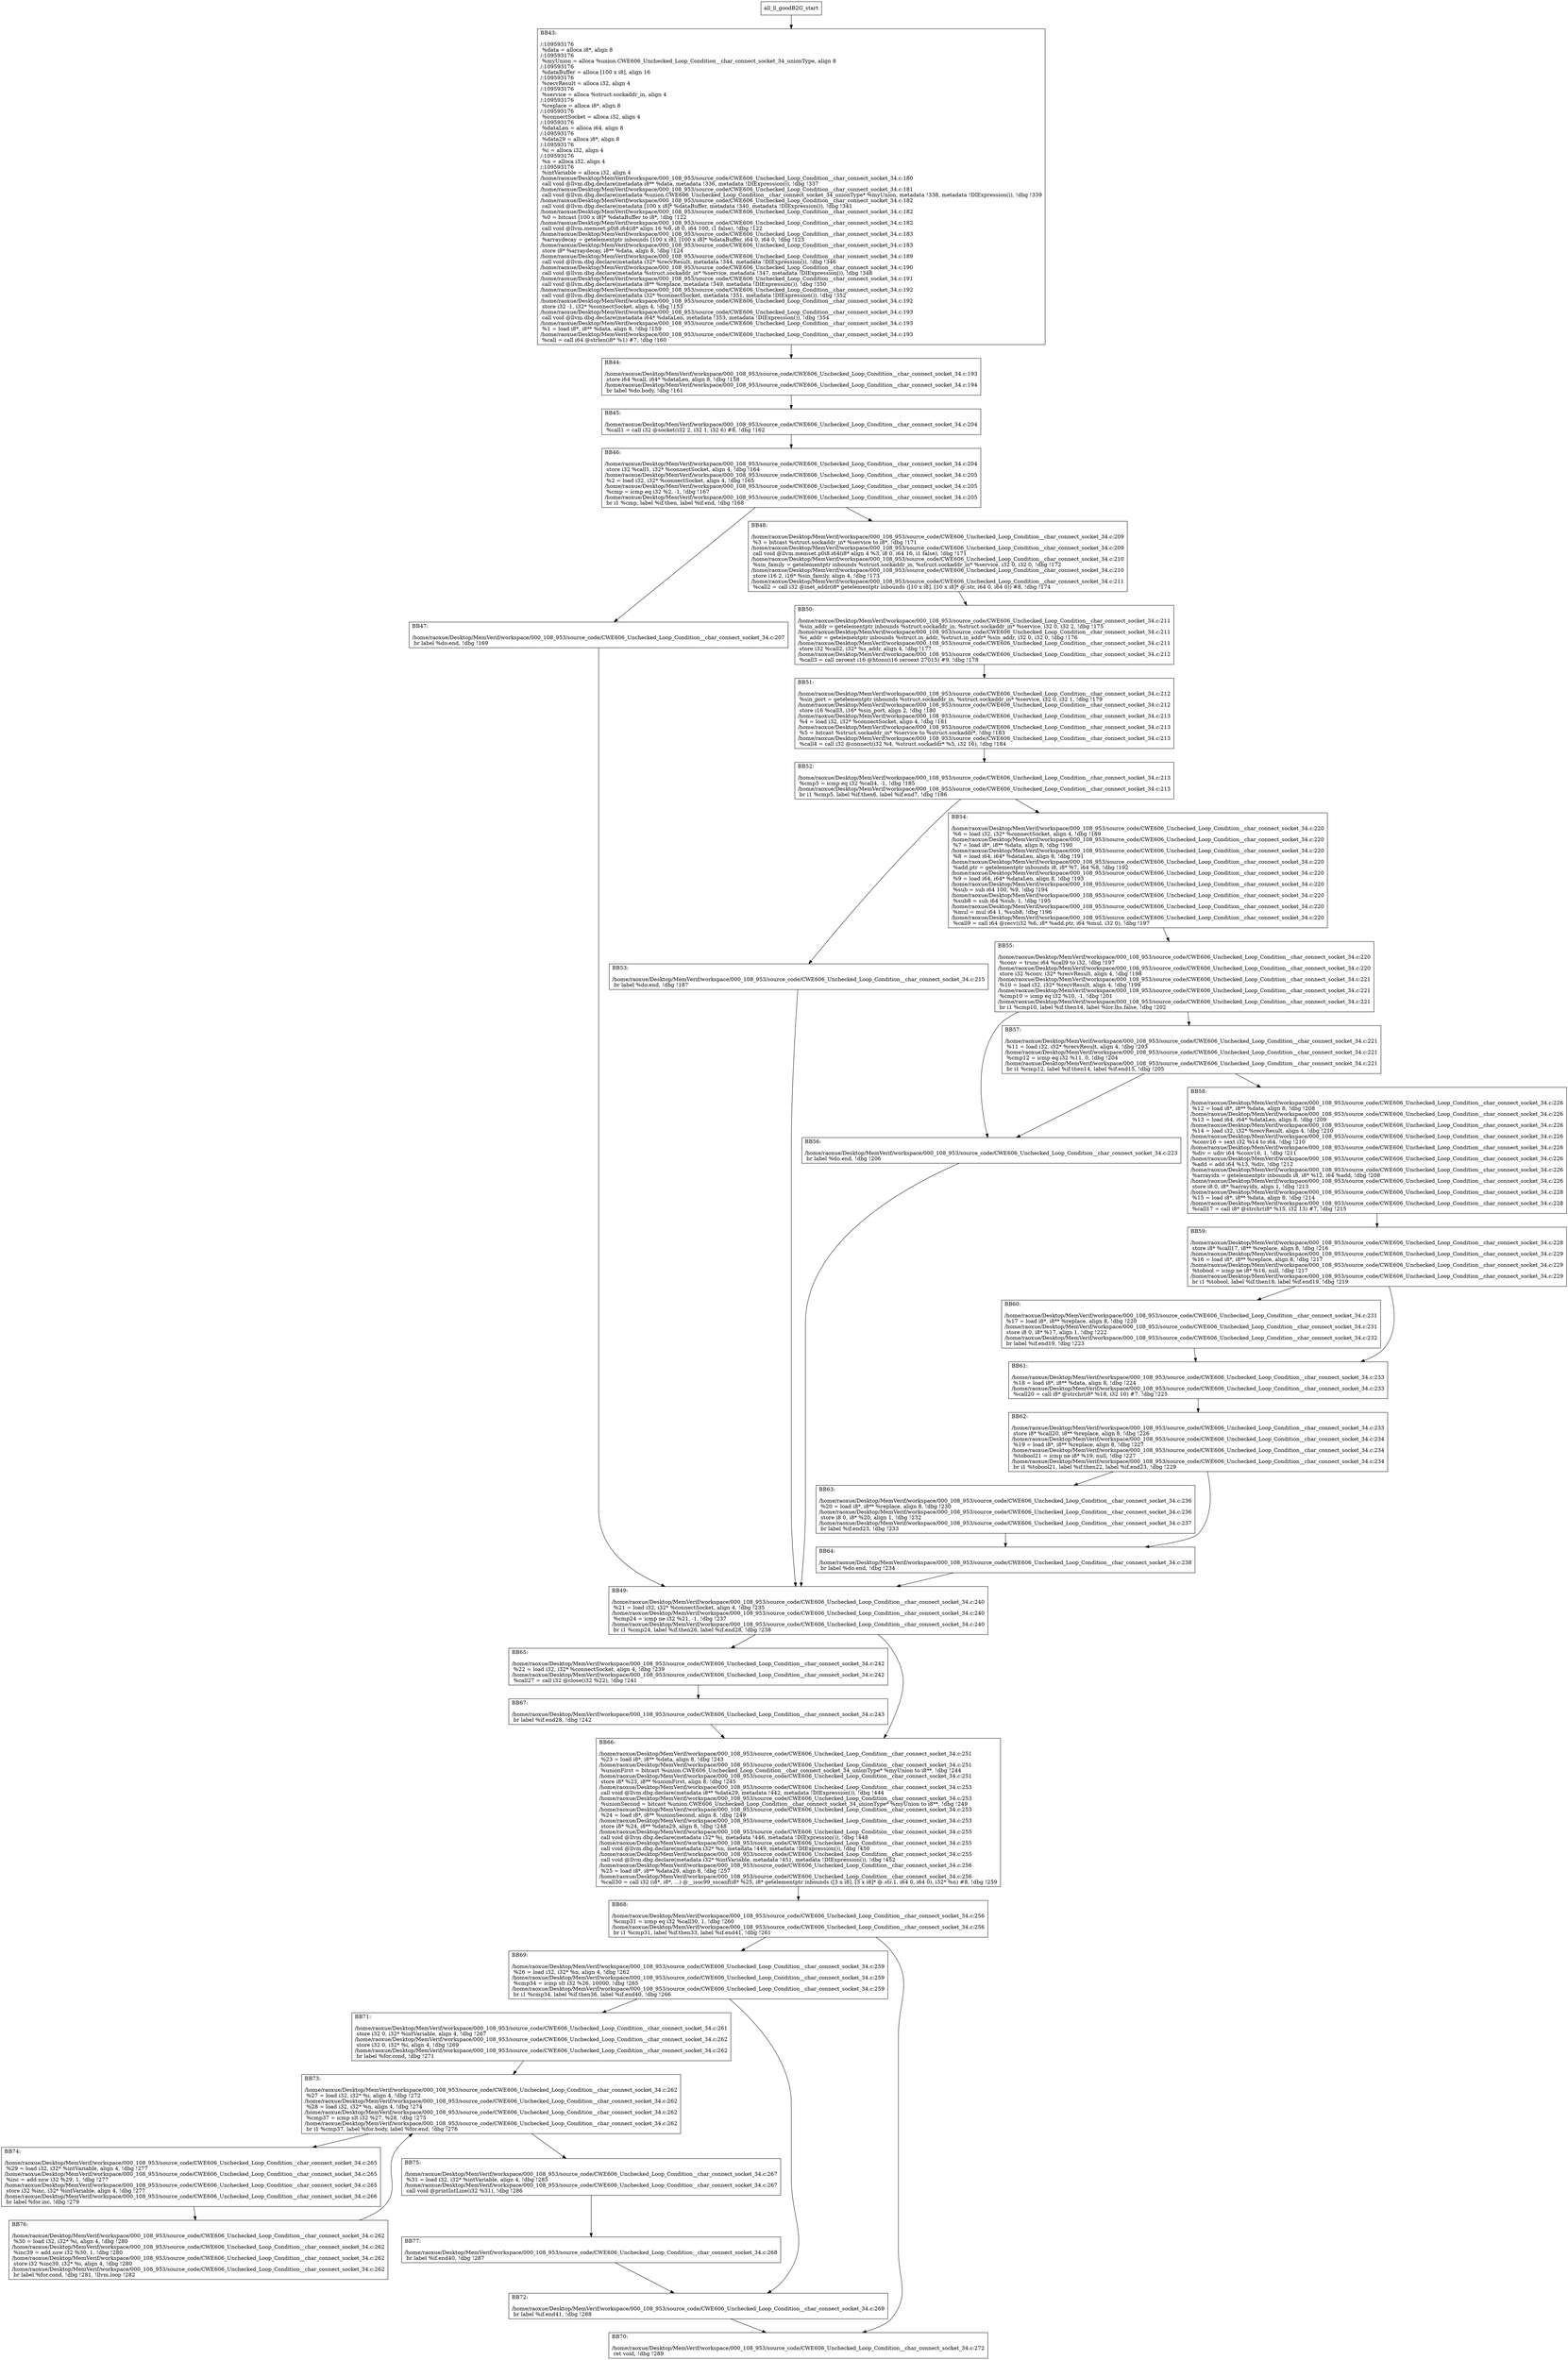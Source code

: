 digraph "CFG for'all_ll_goodB2G' function" {
	BBall_ll_goodB2G_start[shape=record,label="{all_ll_goodB2G_start}"];
	BBall_ll_goodB2G_start-> all_ll_goodB2GBB43;
	all_ll_goodB2GBB43 [shape=record, label="{BB43:\l\l/:109593176\l
  %data = alloca i8*, align 8\l
/:109593176\l
  %myUnion = alloca %union.CWE606_Unchecked_Loop_Condition__char_connect_socket_34_unionType, align 8\l
/:109593176\l
  %dataBuffer = alloca [100 x i8], align 16\l
/:109593176\l
  %recvResult = alloca i32, align 4\l
/:109593176\l
  %service = alloca %struct.sockaddr_in, align 4\l
/:109593176\l
  %replace = alloca i8*, align 8\l
/:109593176\l
  %connectSocket = alloca i32, align 4\l
/:109593176\l
  %dataLen = alloca i64, align 8\l
/:109593176\l
  %data29 = alloca i8*, align 8\l
/:109593176\l
  %i = alloca i32, align 4\l
/:109593176\l
  %n = alloca i32, align 4\l
/:109593176\l
  %intVariable = alloca i32, align 4\l
/home/raoxue/Desktop/MemVerif/workspace/000_108_953/source_code/CWE606_Unchecked_Loop_Condition__char_connect_socket_34.c:180\l
  call void @llvm.dbg.declare(metadata i8** %data, metadata !336, metadata !DIExpression()), !dbg !337\l
/home/raoxue/Desktop/MemVerif/workspace/000_108_953/source_code/CWE606_Unchecked_Loop_Condition__char_connect_socket_34.c:181\l
  call void @llvm.dbg.declare(metadata %union.CWE606_Unchecked_Loop_Condition__char_connect_socket_34_unionType* %myUnion, metadata !338, metadata !DIExpression()), !dbg !339\l
/home/raoxue/Desktop/MemVerif/workspace/000_108_953/source_code/CWE606_Unchecked_Loop_Condition__char_connect_socket_34.c:182\l
  call void @llvm.dbg.declare(metadata [100 x i8]* %dataBuffer, metadata !340, metadata !DIExpression()), !dbg !341\l
/home/raoxue/Desktop/MemVerif/workspace/000_108_953/source_code/CWE606_Unchecked_Loop_Condition__char_connect_socket_34.c:182\l
  %0 = bitcast [100 x i8]* %dataBuffer to i8*, !dbg !122\l
/home/raoxue/Desktop/MemVerif/workspace/000_108_953/source_code/CWE606_Unchecked_Loop_Condition__char_connect_socket_34.c:182\l
  call void @llvm.memset.p0i8.i64(i8* align 16 %0, i8 0, i64 100, i1 false), !dbg !122\l
/home/raoxue/Desktop/MemVerif/workspace/000_108_953/source_code/CWE606_Unchecked_Loop_Condition__char_connect_socket_34.c:183\l
  %arraydecay = getelementptr inbounds [100 x i8], [100 x i8]* %dataBuffer, i64 0, i64 0, !dbg !123\l
/home/raoxue/Desktop/MemVerif/workspace/000_108_953/source_code/CWE606_Unchecked_Loop_Condition__char_connect_socket_34.c:183\l
  store i8* %arraydecay, i8** %data, align 8, !dbg !124\l
/home/raoxue/Desktop/MemVerif/workspace/000_108_953/source_code/CWE606_Unchecked_Loop_Condition__char_connect_socket_34.c:189\l
  call void @llvm.dbg.declare(metadata i32* %recvResult, metadata !344, metadata !DIExpression()), !dbg !346\l
/home/raoxue/Desktop/MemVerif/workspace/000_108_953/source_code/CWE606_Unchecked_Loop_Condition__char_connect_socket_34.c:190\l
  call void @llvm.dbg.declare(metadata %struct.sockaddr_in* %service, metadata !347, metadata !DIExpression()), !dbg !348\l
/home/raoxue/Desktop/MemVerif/workspace/000_108_953/source_code/CWE606_Unchecked_Loop_Condition__char_connect_socket_34.c:191\l
  call void @llvm.dbg.declare(metadata i8** %replace, metadata !349, metadata !DIExpression()), !dbg !350\l
/home/raoxue/Desktop/MemVerif/workspace/000_108_953/source_code/CWE606_Unchecked_Loop_Condition__char_connect_socket_34.c:192\l
  call void @llvm.dbg.declare(metadata i32* %connectSocket, metadata !351, metadata !DIExpression()), !dbg !352\l
/home/raoxue/Desktop/MemVerif/workspace/000_108_953/source_code/CWE606_Unchecked_Loop_Condition__char_connect_socket_34.c:192\l
  store i32 -1, i32* %connectSocket, align 4, !dbg !153\l
/home/raoxue/Desktop/MemVerif/workspace/000_108_953/source_code/CWE606_Unchecked_Loop_Condition__char_connect_socket_34.c:193\l
  call void @llvm.dbg.declare(metadata i64* %dataLen, metadata !353, metadata !DIExpression()), !dbg !354\l
/home/raoxue/Desktop/MemVerif/workspace/000_108_953/source_code/CWE606_Unchecked_Loop_Condition__char_connect_socket_34.c:193\l
  %1 = load i8*, i8** %data, align 8, !dbg !159\l
/home/raoxue/Desktop/MemVerif/workspace/000_108_953/source_code/CWE606_Unchecked_Loop_Condition__char_connect_socket_34.c:193\l
  %call = call i64 @strlen(i8* %1) #7, !dbg !160\l
}"];
	all_ll_goodB2GBB43-> all_ll_goodB2GBB44;
	all_ll_goodB2GBB44 [shape=record, label="{BB44:\l\l/home/raoxue/Desktop/MemVerif/workspace/000_108_953/source_code/CWE606_Unchecked_Loop_Condition__char_connect_socket_34.c:193\l
  store i64 %call, i64* %dataLen, align 8, !dbg !158\l
/home/raoxue/Desktop/MemVerif/workspace/000_108_953/source_code/CWE606_Unchecked_Loop_Condition__char_connect_socket_34.c:194\l
  br label %do.body, !dbg !161\l
}"];
	all_ll_goodB2GBB44-> all_ll_goodB2GBB45;
	all_ll_goodB2GBB45 [shape=record, label="{BB45:\l\l/home/raoxue/Desktop/MemVerif/workspace/000_108_953/source_code/CWE606_Unchecked_Loop_Condition__char_connect_socket_34.c:204\l
  %call1 = call i32 @socket(i32 2, i32 1, i32 6) #8, !dbg !162\l
}"];
	all_ll_goodB2GBB45-> all_ll_goodB2GBB46;
	all_ll_goodB2GBB46 [shape=record, label="{BB46:\l\l/home/raoxue/Desktop/MemVerif/workspace/000_108_953/source_code/CWE606_Unchecked_Loop_Condition__char_connect_socket_34.c:204\l
  store i32 %call1, i32* %connectSocket, align 4, !dbg !164\l
/home/raoxue/Desktop/MemVerif/workspace/000_108_953/source_code/CWE606_Unchecked_Loop_Condition__char_connect_socket_34.c:205\l
  %2 = load i32, i32* %connectSocket, align 4, !dbg !165\l
/home/raoxue/Desktop/MemVerif/workspace/000_108_953/source_code/CWE606_Unchecked_Loop_Condition__char_connect_socket_34.c:205\l
  %cmp = icmp eq i32 %2, -1, !dbg !167\l
/home/raoxue/Desktop/MemVerif/workspace/000_108_953/source_code/CWE606_Unchecked_Loop_Condition__char_connect_socket_34.c:205\l
  br i1 %cmp, label %if.then, label %if.end, !dbg !168\l
}"];
	all_ll_goodB2GBB46-> all_ll_goodB2GBB47;
	all_ll_goodB2GBB46-> all_ll_goodB2GBB48;
	all_ll_goodB2GBB47 [shape=record, label="{BB47:\l\l/home/raoxue/Desktop/MemVerif/workspace/000_108_953/source_code/CWE606_Unchecked_Loop_Condition__char_connect_socket_34.c:207\l
  br label %do.end, !dbg !169\l
}"];
	all_ll_goodB2GBB47-> all_ll_goodB2GBB49;
	all_ll_goodB2GBB48 [shape=record, label="{BB48:\l\l/home/raoxue/Desktop/MemVerif/workspace/000_108_953/source_code/CWE606_Unchecked_Loop_Condition__char_connect_socket_34.c:209\l
  %3 = bitcast %struct.sockaddr_in* %service to i8*, !dbg !171\l
/home/raoxue/Desktop/MemVerif/workspace/000_108_953/source_code/CWE606_Unchecked_Loop_Condition__char_connect_socket_34.c:209\l
  call void @llvm.memset.p0i8.i64(i8* align 4 %3, i8 0, i64 16, i1 false), !dbg !171\l
/home/raoxue/Desktop/MemVerif/workspace/000_108_953/source_code/CWE606_Unchecked_Loop_Condition__char_connect_socket_34.c:210\l
  %sin_family = getelementptr inbounds %struct.sockaddr_in, %struct.sockaddr_in* %service, i32 0, i32 0, !dbg !172\l
/home/raoxue/Desktop/MemVerif/workspace/000_108_953/source_code/CWE606_Unchecked_Loop_Condition__char_connect_socket_34.c:210\l
  store i16 2, i16* %sin_family, align 4, !dbg !173\l
/home/raoxue/Desktop/MemVerif/workspace/000_108_953/source_code/CWE606_Unchecked_Loop_Condition__char_connect_socket_34.c:211\l
  %call2 = call i32 @inet_addr(i8* getelementptr inbounds ([10 x i8], [10 x i8]* @.str, i64 0, i64 0)) #8, !dbg !174\l
}"];
	all_ll_goodB2GBB48-> all_ll_goodB2GBB50;
	all_ll_goodB2GBB50 [shape=record, label="{BB50:\l\l/home/raoxue/Desktop/MemVerif/workspace/000_108_953/source_code/CWE606_Unchecked_Loop_Condition__char_connect_socket_34.c:211\l
  %sin_addr = getelementptr inbounds %struct.sockaddr_in, %struct.sockaddr_in* %service, i32 0, i32 2, !dbg !175\l
/home/raoxue/Desktop/MemVerif/workspace/000_108_953/source_code/CWE606_Unchecked_Loop_Condition__char_connect_socket_34.c:211\l
  %s_addr = getelementptr inbounds %struct.in_addr, %struct.in_addr* %sin_addr, i32 0, i32 0, !dbg !176\l
/home/raoxue/Desktop/MemVerif/workspace/000_108_953/source_code/CWE606_Unchecked_Loop_Condition__char_connect_socket_34.c:211\l
  store i32 %call2, i32* %s_addr, align 4, !dbg !177\l
/home/raoxue/Desktop/MemVerif/workspace/000_108_953/source_code/CWE606_Unchecked_Loop_Condition__char_connect_socket_34.c:212\l
  %call3 = call zeroext i16 @htons(i16 zeroext 27015) #9, !dbg !178\l
}"];
	all_ll_goodB2GBB50-> all_ll_goodB2GBB51;
	all_ll_goodB2GBB51 [shape=record, label="{BB51:\l\l/home/raoxue/Desktop/MemVerif/workspace/000_108_953/source_code/CWE606_Unchecked_Loop_Condition__char_connect_socket_34.c:212\l
  %sin_port = getelementptr inbounds %struct.sockaddr_in, %struct.sockaddr_in* %service, i32 0, i32 1, !dbg !179\l
/home/raoxue/Desktop/MemVerif/workspace/000_108_953/source_code/CWE606_Unchecked_Loop_Condition__char_connect_socket_34.c:212\l
  store i16 %call3, i16* %sin_port, align 2, !dbg !180\l
/home/raoxue/Desktop/MemVerif/workspace/000_108_953/source_code/CWE606_Unchecked_Loop_Condition__char_connect_socket_34.c:213\l
  %4 = load i32, i32* %connectSocket, align 4, !dbg !181\l
/home/raoxue/Desktop/MemVerif/workspace/000_108_953/source_code/CWE606_Unchecked_Loop_Condition__char_connect_socket_34.c:213\l
  %5 = bitcast %struct.sockaddr_in* %service to %struct.sockaddr*, !dbg !183\l
/home/raoxue/Desktop/MemVerif/workspace/000_108_953/source_code/CWE606_Unchecked_Loop_Condition__char_connect_socket_34.c:213\l
  %call4 = call i32 @connect(i32 %4, %struct.sockaddr* %5, i32 16), !dbg !184\l
}"];
	all_ll_goodB2GBB51-> all_ll_goodB2GBB52;
	all_ll_goodB2GBB52 [shape=record, label="{BB52:\l\l/home/raoxue/Desktop/MemVerif/workspace/000_108_953/source_code/CWE606_Unchecked_Loop_Condition__char_connect_socket_34.c:213\l
  %cmp5 = icmp eq i32 %call4, -1, !dbg !185\l
/home/raoxue/Desktop/MemVerif/workspace/000_108_953/source_code/CWE606_Unchecked_Loop_Condition__char_connect_socket_34.c:213\l
  br i1 %cmp5, label %if.then6, label %if.end7, !dbg !186\l
}"];
	all_ll_goodB2GBB52-> all_ll_goodB2GBB53;
	all_ll_goodB2GBB52-> all_ll_goodB2GBB54;
	all_ll_goodB2GBB53 [shape=record, label="{BB53:\l\l/home/raoxue/Desktop/MemVerif/workspace/000_108_953/source_code/CWE606_Unchecked_Loop_Condition__char_connect_socket_34.c:215\l
  br label %do.end, !dbg !187\l
}"];
	all_ll_goodB2GBB53-> all_ll_goodB2GBB49;
	all_ll_goodB2GBB54 [shape=record, label="{BB54:\l\l/home/raoxue/Desktop/MemVerif/workspace/000_108_953/source_code/CWE606_Unchecked_Loop_Condition__char_connect_socket_34.c:220\l
  %6 = load i32, i32* %connectSocket, align 4, !dbg !189\l
/home/raoxue/Desktop/MemVerif/workspace/000_108_953/source_code/CWE606_Unchecked_Loop_Condition__char_connect_socket_34.c:220\l
  %7 = load i8*, i8** %data, align 8, !dbg !190\l
/home/raoxue/Desktop/MemVerif/workspace/000_108_953/source_code/CWE606_Unchecked_Loop_Condition__char_connect_socket_34.c:220\l
  %8 = load i64, i64* %dataLen, align 8, !dbg !191\l
/home/raoxue/Desktop/MemVerif/workspace/000_108_953/source_code/CWE606_Unchecked_Loop_Condition__char_connect_socket_34.c:220\l
  %add.ptr = getelementptr inbounds i8, i8* %7, i64 %8, !dbg !192\l
/home/raoxue/Desktop/MemVerif/workspace/000_108_953/source_code/CWE606_Unchecked_Loop_Condition__char_connect_socket_34.c:220\l
  %9 = load i64, i64* %dataLen, align 8, !dbg !193\l
/home/raoxue/Desktop/MemVerif/workspace/000_108_953/source_code/CWE606_Unchecked_Loop_Condition__char_connect_socket_34.c:220\l
  %sub = sub i64 100, %9, !dbg !194\l
/home/raoxue/Desktop/MemVerif/workspace/000_108_953/source_code/CWE606_Unchecked_Loop_Condition__char_connect_socket_34.c:220\l
  %sub8 = sub i64 %sub, 1, !dbg !195\l
/home/raoxue/Desktop/MemVerif/workspace/000_108_953/source_code/CWE606_Unchecked_Loop_Condition__char_connect_socket_34.c:220\l
  %mul = mul i64 1, %sub8, !dbg !196\l
/home/raoxue/Desktop/MemVerif/workspace/000_108_953/source_code/CWE606_Unchecked_Loop_Condition__char_connect_socket_34.c:220\l
  %call9 = call i64 @recv(i32 %6, i8* %add.ptr, i64 %mul, i32 0), !dbg !197\l
}"];
	all_ll_goodB2GBB54-> all_ll_goodB2GBB55;
	all_ll_goodB2GBB55 [shape=record, label="{BB55:\l\l/home/raoxue/Desktop/MemVerif/workspace/000_108_953/source_code/CWE606_Unchecked_Loop_Condition__char_connect_socket_34.c:220\l
  %conv = trunc i64 %call9 to i32, !dbg !197\l
/home/raoxue/Desktop/MemVerif/workspace/000_108_953/source_code/CWE606_Unchecked_Loop_Condition__char_connect_socket_34.c:220\l
  store i32 %conv, i32* %recvResult, align 4, !dbg !198\l
/home/raoxue/Desktop/MemVerif/workspace/000_108_953/source_code/CWE606_Unchecked_Loop_Condition__char_connect_socket_34.c:221\l
  %10 = load i32, i32* %recvResult, align 4, !dbg !199\l
/home/raoxue/Desktop/MemVerif/workspace/000_108_953/source_code/CWE606_Unchecked_Loop_Condition__char_connect_socket_34.c:221\l
  %cmp10 = icmp eq i32 %10, -1, !dbg !201\l
/home/raoxue/Desktop/MemVerif/workspace/000_108_953/source_code/CWE606_Unchecked_Loop_Condition__char_connect_socket_34.c:221\l
  br i1 %cmp10, label %if.then14, label %lor.lhs.false, !dbg !202\l
}"];
	all_ll_goodB2GBB55-> all_ll_goodB2GBB56;
	all_ll_goodB2GBB55-> all_ll_goodB2GBB57;
	all_ll_goodB2GBB57 [shape=record, label="{BB57:\l\l/home/raoxue/Desktop/MemVerif/workspace/000_108_953/source_code/CWE606_Unchecked_Loop_Condition__char_connect_socket_34.c:221\l
  %11 = load i32, i32* %recvResult, align 4, !dbg !203\l
/home/raoxue/Desktop/MemVerif/workspace/000_108_953/source_code/CWE606_Unchecked_Loop_Condition__char_connect_socket_34.c:221\l
  %cmp12 = icmp eq i32 %11, 0, !dbg !204\l
/home/raoxue/Desktop/MemVerif/workspace/000_108_953/source_code/CWE606_Unchecked_Loop_Condition__char_connect_socket_34.c:221\l
  br i1 %cmp12, label %if.then14, label %if.end15, !dbg !205\l
}"];
	all_ll_goodB2GBB57-> all_ll_goodB2GBB56;
	all_ll_goodB2GBB57-> all_ll_goodB2GBB58;
	all_ll_goodB2GBB56 [shape=record, label="{BB56:\l\l/home/raoxue/Desktop/MemVerif/workspace/000_108_953/source_code/CWE606_Unchecked_Loop_Condition__char_connect_socket_34.c:223\l
  br label %do.end, !dbg !206\l
}"];
	all_ll_goodB2GBB56-> all_ll_goodB2GBB49;
	all_ll_goodB2GBB58 [shape=record, label="{BB58:\l\l/home/raoxue/Desktop/MemVerif/workspace/000_108_953/source_code/CWE606_Unchecked_Loop_Condition__char_connect_socket_34.c:226\l
  %12 = load i8*, i8** %data, align 8, !dbg !208\l
/home/raoxue/Desktop/MemVerif/workspace/000_108_953/source_code/CWE606_Unchecked_Loop_Condition__char_connect_socket_34.c:226\l
  %13 = load i64, i64* %dataLen, align 8, !dbg !209\l
/home/raoxue/Desktop/MemVerif/workspace/000_108_953/source_code/CWE606_Unchecked_Loop_Condition__char_connect_socket_34.c:226\l
  %14 = load i32, i32* %recvResult, align 4, !dbg !210\l
/home/raoxue/Desktop/MemVerif/workspace/000_108_953/source_code/CWE606_Unchecked_Loop_Condition__char_connect_socket_34.c:226\l
  %conv16 = sext i32 %14 to i64, !dbg !210\l
/home/raoxue/Desktop/MemVerif/workspace/000_108_953/source_code/CWE606_Unchecked_Loop_Condition__char_connect_socket_34.c:226\l
  %div = udiv i64 %conv16, 1, !dbg !211\l
/home/raoxue/Desktop/MemVerif/workspace/000_108_953/source_code/CWE606_Unchecked_Loop_Condition__char_connect_socket_34.c:226\l
  %add = add i64 %13, %div, !dbg !212\l
/home/raoxue/Desktop/MemVerif/workspace/000_108_953/source_code/CWE606_Unchecked_Loop_Condition__char_connect_socket_34.c:226\l
  %arrayidx = getelementptr inbounds i8, i8* %12, i64 %add, !dbg !208\l
/home/raoxue/Desktop/MemVerif/workspace/000_108_953/source_code/CWE606_Unchecked_Loop_Condition__char_connect_socket_34.c:226\l
  store i8 0, i8* %arrayidx, align 1, !dbg !213\l
/home/raoxue/Desktop/MemVerif/workspace/000_108_953/source_code/CWE606_Unchecked_Loop_Condition__char_connect_socket_34.c:228\l
  %15 = load i8*, i8** %data, align 8, !dbg !214\l
/home/raoxue/Desktop/MemVerif/workspace/000_108_953/source_code/CWE606_Unchecked_Loop_Condition__char_connect_socket_34.c:228\l
  %call17 = call i8* @strchr(i8* %15, i32 13) #7, !dbg !215\l
}"];
	all_ll_goodB2GBB58-> all_ll_goodB2GBB59;
	all_ll_goodB2GBB59 [shape=record, label="{BB59:\l\l/home/raoxue/Desktop/MemVerif/workspace/000_108_953/source_code/CWE606_Unchecked_Loop_Condition__char_connect_socket_34.c:228\l
  store i8* %call17, i8** %replace, align 8, !dbg !216\l
/home/raoxue/Desktop/MemVerif/workspace/000_108_953/source_code/CWE606_Unchecked_Loop_Condition__char_connect_socket_34.c:229\l
  %16 = load i8*, i8** %replace, align 8, !dbg !217\l
/home/raoxue/Desktop/MemVerif/workspace/000_108_953/source_code/CWE606_Unchecked_Loop_Condition__char_connect_socket_34.c:229\l
  %tobool = icmp ne i8* %16, null, !dbg !217\l
/home/raoxue/Desktop/MemVerif/workspace/000_108_953/source_code/CWE606_Unchecked_Loop_Condition__char_connect_socket_34.c:229\l
  br i1 %tobool, label %if.then18, label %if.end19, !dbg !219\l
}"];
	all_ll_goodB2GBB59-> all_ll_goodB2GBB60;
	all_ll_goodB2GBB59-> all_ll_goodB2GBB61;
	all_ll_goodB2GBB60 [shape=record, label="{BB60:\l\l/home/raoxue/Desktop/MemVerif/workspace/000_108_953/source_code/CWE606_Unchecked_Loop_Condition__char_connect_socket_34.c:231\l
  %17 = load i8*, i8** %replace, align 8, !dbg !220\l
/home/raoxue/Desktop/MemVerif/workspace/000_108_953/source_code/CWE606_Unchecked_Loop_Condition__char_connect_socket_34.c:231\l
  store i8 0, i8* %17, align 1, !dbg !222\l
/home/raoxue/Desktop/MemVerif/workspace/000_108_953/source_code/CWE606_Unchecked_Loop_Condition__char_connect_socket_34.c:232\l
  br label %if.end19, !dbg !223\l
}"];
	all_ll_goodB2GBB60-> all_ll_goodB2GBB61;
	all_ll_goodB2GBB61 [shape=record, label="{BB61:\l\l/home/raoxue/Desktop/MemVerif/workspace/000_108_953/source_code/CWE606_Unchecked_Loop_Condition__char_connect_socket_34.c:233\l
  %18 = load i8*, i8** %data, align 8, !dbg !224\l
/home/raoxue/Desktop/MemVerif/workspace/000_108_953/source_code/CWE606_Unchecked_Loop_Condition__char_connect_socket_34.c:233\l
  %call20 = call i8* @strchr(i8* %18, i32 10) #7, !dbg !225\l
}"];
	all_ll_goodB2GBB61-> all_ll_goodB2GBB62;
	all_ll_goodB2GBB62 [shape=record, label="{BB62:\l\l/home/raoxue/Desktop/MemVerif/workspace/000_108_953/source_code/CWE606_Unchecked_Loop_Condition__char_connect_socket_34.c:233\l
  store i8* %call20, i8** %replace, align 8, !dbg !226\l
/home/raoxue/Desktop/MemVerif/workspace/000_108_953/source_code/CWE606_Unchecked_Loop_Condition__char_connect_socket_34.c:234\l
  %19 = load i8*, i8** %replace, align 8, !dbg !227\l
/home/raoxue/Desktop/MemVerif/workspace/000_108_953/source_code/CWE606_Unchecked_Loop_Condition__char_connect_socket_34.c:234\l
  %tobool21 = icmp ne i8* %19, null, !dbg !227\l
/home/raoxue/Desktop/MemVerif/workspace/000_108_953/source_code/CWE606_Unchecked_Loop_Condition__char_connect_socket_34.c:234\l
  br i1 %tobool21, label %if.then22, label %if.end23, !dbg !229\l
}"];
	all_ll_goodB2GBB62-> all_ll_goodB2GBB63;
	all_ll_goodB2GBB62-> all_ll_goodB2GBB64;
	all_ll_goodB2GBB63 [shape=record, label="{BB63:\l\l/home/raoxue/Desktop/MemVerif/workspace/000_108_953/source_code/CWE606_Unchecked_Loop_Condition__char_connect_socket_34.c:236\l
  %20 = load i8*, i8** %replace, align 8, !dbg !230\l
/home/raoxue/Desktop/MemVerif/workspace/000_108_953/source_code/CWE606_Unchecked_Loop_Condition__char_connect_socket_34.c:236\l
  store i8 0, i8* %20, align 1, !dbg !232\l
/home/raoxue/Desktop/MemVerif/workspace/000_108_953/source_code/CWE606_Unchecked_Loop_Condition__char_connect_socket_34.c:237\l
  br label %if.end23, !dbg !233\l
}"];
	all_ll_goodB2GBB63-> all_ll_goodB2GBB64;
	all_ll_goodB2GBB64 [shape=record, label="{BB64:\l\l/home/raoxue/Desktop/MemVerif/workspace/000_108_953/source_code/CWE606_Unchecked_Loop_Condition__char_connect_socket_34.c:238\l
  br label %do.end, !dbg !234\l
}"];
	all_ll_goodB2GBB64-> all_ll_goodB2GBB49;
	all_ll_goodB2GBB49 [shape=record, label="{BB49:\l\l/home/raoxue/Desktop/MemVerif/workspace/000_108_953/source_code/CWE606_Unchecked_Loop_Condition__char_connect_socket_34.c:240\l
  %21 = load i32, i32* %connectSocket, align 4, !dbg !235\l
/home/raoxue/Desktop/MemVerif/workspace/000_108_953/source_code/CWE606_Unchecked_Loop_Condition__char_connect_socket_34.c:240\l
  %cmp24 = icmp ne i32 %21, -1, !dbg !237\l
/home/raoxue/Desktop/MemVerif/workspace/000_108_953/source_code/CWE606_Unchecked_Loop_Condition__char_connect_socket_34.c:240\l
  br i1 %cmp24, label %if.then26, label %if.end28, !dbg !238\l
}"];
	all_ll_goodB2GBB49-> all_ll_goodB2GBB65;
	all_ll_goodB2GBB49-> all_ll_goodB2GBB66;
	all_ll_goodB2GBB65 [shape=record, label="{BB65:\l\l/home/raoxue/Desktop/MemVerif/workspace/000_108_953/source_code/CWE606_Unchecked_Loop_Condition__char_connect_socket_34.c:242\l
  %22 = load i32, i32* %connectSocket, align 4, !dbg !239\l
/home/raoxue/Desktop/MemVerif/workspace/000_108_953/source_code/CWE606_Unchecked_Loop_Condition__char_connect_socket_34.c:242\l
  %call27 = call i32 @close(i32 %22), !dbg !241\l
}"];
	all_ll_goodB2GBB65-> all_ll_goodB2GBB67;
	all_ll_goodB2GBB67 [shape=record, label="{BB67:\l\l/home/raoxue/Desktop/MemVerif/workspace/000_108_953/source_code/CWE606_Unchecked_Loop_Condition__char_connect_socket_34.c:243\l
  br label %if.end28, !dbg !242\l
}"];
	all_ll_goodB2GBB67-> all_ll_goodB2GBB66;
	all_ll_goodB2GBB66 [shape=record, label="{BB66:\l\l/home/raoxue/Desktop/MemVerif/workspace/000_108_953/source_code/CWE606_Unchecked_Loop_Condition__char_connect_socket_34.c:251\l
  %23 = load i8*, i8** %data, align 8, !dbg !243\l
/home/raoxue/Desktop/MemVerif/workspace/000_108_953/source_code/CWE606_Unchecked_Loop_Condition__char_connect_socket_34.c:251\l
  %unionFirst = bitcast %union.CWE606_Unchecked_Loop_Condition__char_connect_socket_34_unionType* %myUnion to i8**, !dbg !244\l
/home/raoxue/Desktop/MemVerif/workspace/000_108_953/source_code/CWE606_Unchecked_Loop_Condition__char_connect_socket_34.c:251\l
  store i8* %23, i8** %unionFirst, align 8, !dbg !245\l
/home/raoxue/Desktop/MemVerif/workspace/000_108_953/source_code/CWE606_Unchecked_Loop_Condition__char_connect_socket_34.c:253\l
  call void @llvm.dbg.declare(metadata i8** %data29, metadata !442, metadata !DIExpression()), !dbg !444\l
/home/raoxue/Desktop/MemVerif/workspace/000_108_953/source_code/CWE606_Unchecked_Loop_Condition__char_connect_socket_34.c:253\l
  %unionSecond = bitcast %union.CWE606_Unchecked_Loop_Condition__char_connect_socket_34_unionType* %myUnion to i8**, !dbg !249\l
/home/raoxue/Desktop/MemVerif/workspace/000_108_953/source_code/CWE606_Unchecked_Loop_Condition__char_connect_socket_34.c:253\l
  %24 = load i8*, i8** %unionSecond, align 8, !dbg !249\l
/home/raoxue/Desktop/MemVerif/workspace/000_108_953/source_code/CWE606_Unchecked_Loop_Condition__char_connect_socket_34.c:253\l
  store i8* %24, i8** %data29, align 8, !dbg !248\l
/home/raoxue/Desktop/MemVerif/workspace/000_108_953/source_code/CWE606_Unchecked_Loop_Condition__char_connect_socket_34.c:255\l
  call void @llvm.dbg.declare(metadata i32* %i, metadata !446, metadata !DIExpression()), !dbg !448\l
/home/raoxue/Desktop/MemVerif/workspace/000_108_953/source_code/CWE606_Unchecked_Loop_Condition__char_connect_socket_34.c:255\l
  call void @llvm.dbg.declare(metadata i32* %n, metadata !449, metadata !DIExpression()), !dbg !450\l
/home/raoxue/Desktop/MemVerif/workspace/000_108_953/source_code/CWE606_Unchecked_Loop_Condition__char_connect_socket_34.c:255\l
  call void @llvm.dbg.declare(metadata i32* %intVariable, metadata !451, metadata !DIExpression()), !dbg !452\l
/home/raoxue/Desktop/MemVerif/workspace/000_108_953/source_code/CWE606_Unchecked_Loop_Condition__char_connect_socket_34.c:256\l
  %25 = load i8*, i8** %data29, align 8, !dbg !257\l
/home/raoxue/Desktop/MemVerif/workspace/000_108_953/source_code/CWE606_Unchecked_Loop_Condition__char_connect_socket_34.c:256\l
  %call30 = call i32 (i8*, i8*, ...) @__isoc99_sscanf(i8* %25, i8* getelementptr inbounds ([3 x i8], [3 x i8]* @.str.1, i64 0, i64 0), i32* %n) #8, !dbg !259\l
}"];
	all_ll_goodB2GBB66-> all_ll_goodB2GBB68;
	all_ll_goodB2GBB68 [shape=record, label="{BB68:\l\l/home/raoxue/Desktop/MemVerif/workspace/000_108_953/source_code/CWE606_Unchecked_Loop_Condition__char_connect_socket_34.c:256\l
  %cmp31 = icmp eq i32 %call30, 1, !dbg !260\l
/home/raoxue/Desktop/MemVerif/workspace/000_108_953/source_code/CWE606_Unchecked_Loop_Condition__char_connect_socket_34.c:256\l
  br i1 %cmp31, label %if.then33, label %if.end41, !dbg !261\l
}"];
	all_ll_goodB2GBB68-> all_ll_goodB2GBB69;
	all_ll_goodB2GBB68-> all_ll_goodB2GBB70;
	all_ll_goodB2GBB69 [shape=record, label="{BB69:\l\l/home/raoxue/Desktop/MemVerif/workspace/000_108_953/source_code/CWE606_Unchecked_Loop_Condition__char_connect_socket_34.c:259\l
  %26 = load i32, i32* %n, align 4, !dbg !262\l
/home/raoxue/Desktop/MemVerif/workspace/000_108_953/source_code/CWE606_Unchecked_Loop_Condition__char_connect_socket_34.c:259\l
  %cmp34 = icmp slt i32 %26, 10000, !dbg !265\l
/home/raoxue/Desktop/MemVerif/workspace/000_108_953/source_code/CWE606_Unchecked_Loop_Condition__char_connect_socket_34.c:259\l
  br i1 %cmp34, label %if.then36, label %if.end40, !dbg !266\l
}"];
	all_ll_goodB2GBB69-> all_ll_goodB2GBB71;
	all_ll_goodB2GBB69-> all_ll_goodB2GBB72;
	all_ll_goodB2GBB71 [shape=record, label="{BB71:\l\l/home/raoxue/Desktop/MemVerif/workspace/000_108_953/source_code/CWE606_Unchecked_Loop_Condition__char_connect_socket_34.c:261\l
  store i32 0, i32* %intVariable, align 4, !dbg !267\l
/home/raoxue/Desktop/MemVerif/workspace/000_108_953/source_code/CWE606_Unchecked_Loop_Condition__char_connect_socket_34.c:262\l
  store i32 0, i32* %i, align 4, !dbg !269\l
/home/raoxue/Desktop/MemVerif/workspace/000_108_953/source_code/CWE606_Unchecked_Loop_Condition__char_connect_socket_34.c:262\l
  br label %for.cond, !dbg !271\l
}"];
	all_ll_goodB2GBB71-> all_ll_goodB2GBB73;
	all_ll_goodB2GBB73 [shape=record, label="{BB73:\l\l/home/raoxue/Desktop/MemVerif/workspace/000_108_953/source_code/CWE606_Unchecked_Loop_Condition__char_connect_socket_34.c:262\l
  %27 = load i32, i32* %i, align 4, !dbg !272\l
/home/raoxue/Desktop/MemVerif/workspace/000_108_953/source_code/CWE606_Unchecked_Loop_Condition__char_connect_socket_34.c:262\l
  %28 = load i32, i32* %n, align 4, !dbg !274\l
/home/raoxue/Desktop/MemVerif/workspace/000_108_953/source_code/CWE606_Unchecked_Loop_Condition__char_connect_socket_34.c:262\l
  %cmp37 = icmp slt i32 %27, %28, !dbg !275\l
/home/raoxue/Desktop/MemVerif/workspace/000_108_953/source_code/CWE606_Unchecked_Loop_Condition__char_connect_socket_34.c:262\l
  br i1 %cmp37, label %for.body, label %for.end, !dbg !276\l
}"];
	all_ll_goodB2GBB73-> all_ll_goodB2GBB74;
	all_ll_goodB2GBB73-> all_ll_goodB2GBB75;
	all_ll_goodB2GBB74 [shape=record, label="{BB74:\l\l/home/raoxue/Desktop/MemVerif/workspace/000_108_953/source_code/CWE606_Unchecked_Loop_Condition__char_connect_socket_34.c:265\l
  %29 = load i32, i32* %intVariable, align 4, !dbg !277\l
/home/raoxue/Desktop/MemVerif/workspace/000_108_953/source_code/CWE606_Unchecked_Loop_Condition__char_connect_socket_34.c:265\l
  %inc = add nsw i32 %29, 1, !dbg !277\l
/home/raoxue/Desktop/MemVerif/workspace/000_108_953/source_code/CWE606_Unchecked_Loop_Condition__char_connect_socket_34.c:265\l
  store i32 %inc, i32* %intVariable, align 4, !dbg !277\l
/home/raoxue/Desktop/MemVerif/workspace/000_108_953/source_code/CWE606_Unchecked_Loop_Condition__char_connect_socket_34.c:266\l
  br label %for.inc, !dbg !279\l
}"];
	all_ll_goodB2GBB74-> all_ll_goodB2GBB76;
	all_ll_goodB2GBB76 [shape=record, label="{BB76:\l\l/home/raoxue/Desktop/MemVerif/workspace/000_108_953/source_code/CWE606_Unchecked_Loop_Condition__char_connect_socket_34.c:262\l
  %30 = load i32, i32* %i, align 4, !dbg !280\l
/home/raoxue/Desktop/MemVerif/workspace/000_108_953/source_code/CWE606_Unchecked_Loop_Condition__char_connect_socket_34.c:262\l
  %inc39 = add nsw i32 %30, 1, !dbg !280\l
/home/raoxue/Desktop/MemVerif/workspace/000_108_953/source_code/CWE606_Unchecked_Loop_Condition__char_connect_socket_34.c:262\l
  store i32 %inc39, i32* %i, align 4, !dbg !280\l
/home/raoxue/Desktop/MemVerif/workspace/000_108_953/source_code/CWE606_Unchecked_Loop_Condition__char_connect_socket_34.c:262\l
  br label %for.cond, !dbg !281, !llvm.loop !282\l
}"];
	all_ll_goodB2GBB76-> all_ll_goodB2GBB73;
	all_ll_goodB2GBB75 [shape=record, label="{BB75:\l\l/home/raoxue/Desktop/MemVerif/workspace/000_108_953/source_code/CWE606_Unchecked_Loop_Condition__char_connect_socket_34.c:267\l
  %31 = load i32, i32* %intVariable, align 4, !dbg !285\l
/home/raoxue/Desktop/MemVerif/workspace/000_108_953/source_code/CWE606_Unchecked_Loop_Condition__char_connect_socket_34.c:267\l
  call void @printIntLine(i32 %31), !dbg !286\l
}"];
	all_ll_goodB2GBB75-> all_ll_goodB2GBB77;
	all_ll_goodB2GBB77 [shape=record, label="{BB77:\l\l/home/raoxue/Desktop/MemVerif/workspace/000_108_953/source_code/CWE606_Unchecked_Loop_Condition__char_connect_socket_34.c:268\l
  br label %if.end40, !dbg !287\l
}"];
	all_ll_goodB2GBB77-> all_ll_goodB2GBB72;
	all_ll_goodB2GBB72 [shape=record, label="{BB72:\l\l/home/raoxue/Desktop/MemVerif/workspace/000_108_953/source_code/CWE606_Unchecked_Loop_Condition__char_connect_socket_34.c:269\l
  br label %if.end41, !dbg !288\l
}"];
	all_ll_goodB2GBB72-> all_ll_goodB2GBB70;
	all_ll_goodB2GBB70 [shape=record, label="{BB70:\l\l/home/raoxue/Desktop/MemVerif/workspace/000_108_953/source_code/CWE606_Unchecked_Loop_Condition__char_connect_socket_34.c:272\l
  ret void, !dbg !289\l
}"];
}

